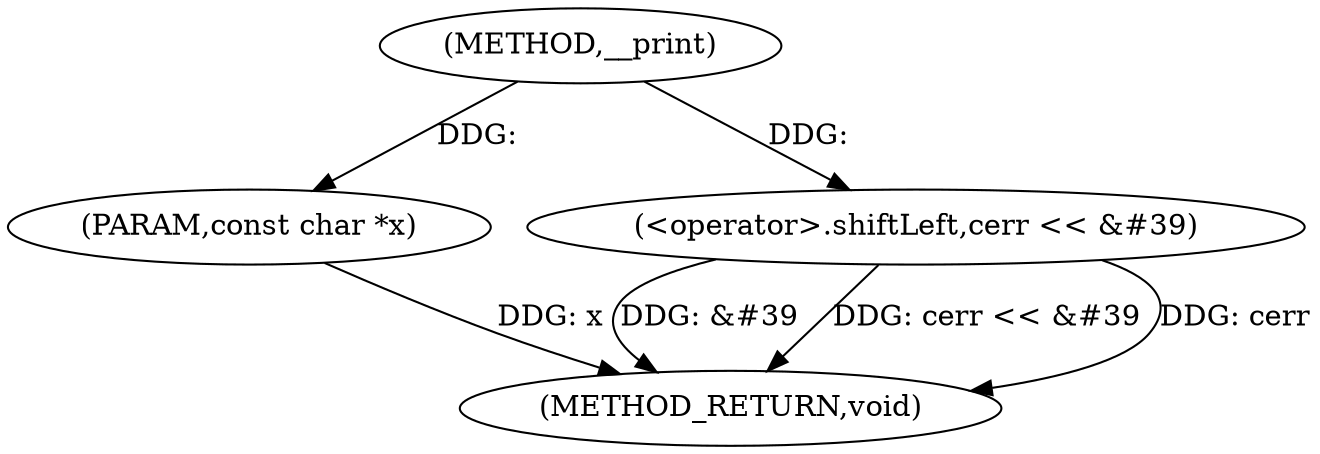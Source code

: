 digraph "__print" {  
"1000179" [label = "(METHOD,__print)" ]
"1000186" [label = "(METHOD_RETURN,void)" ]
"1000180" [label = "(PARAM,const char *x)" ]
"1000182" [label = "(<operator>.shiftLeft,cerr << &#39)" ]
  "1000180" -> "1000186"  [ label = "DDG: x"] 
  "1000182" -> "1000186"  [ label = "DDG: &#39"] 
  "1000182" -> "1000186"  [ label = "DDG: cerr << &#39"] 
  "1000182" -> "1000186"  [ label = "DDG: cerr"] 
  "1000179" -> "1000180"  [ label = "DDG: "] 
  "1000179" -> "1000182"  [ label = "DDG: "] 
}

